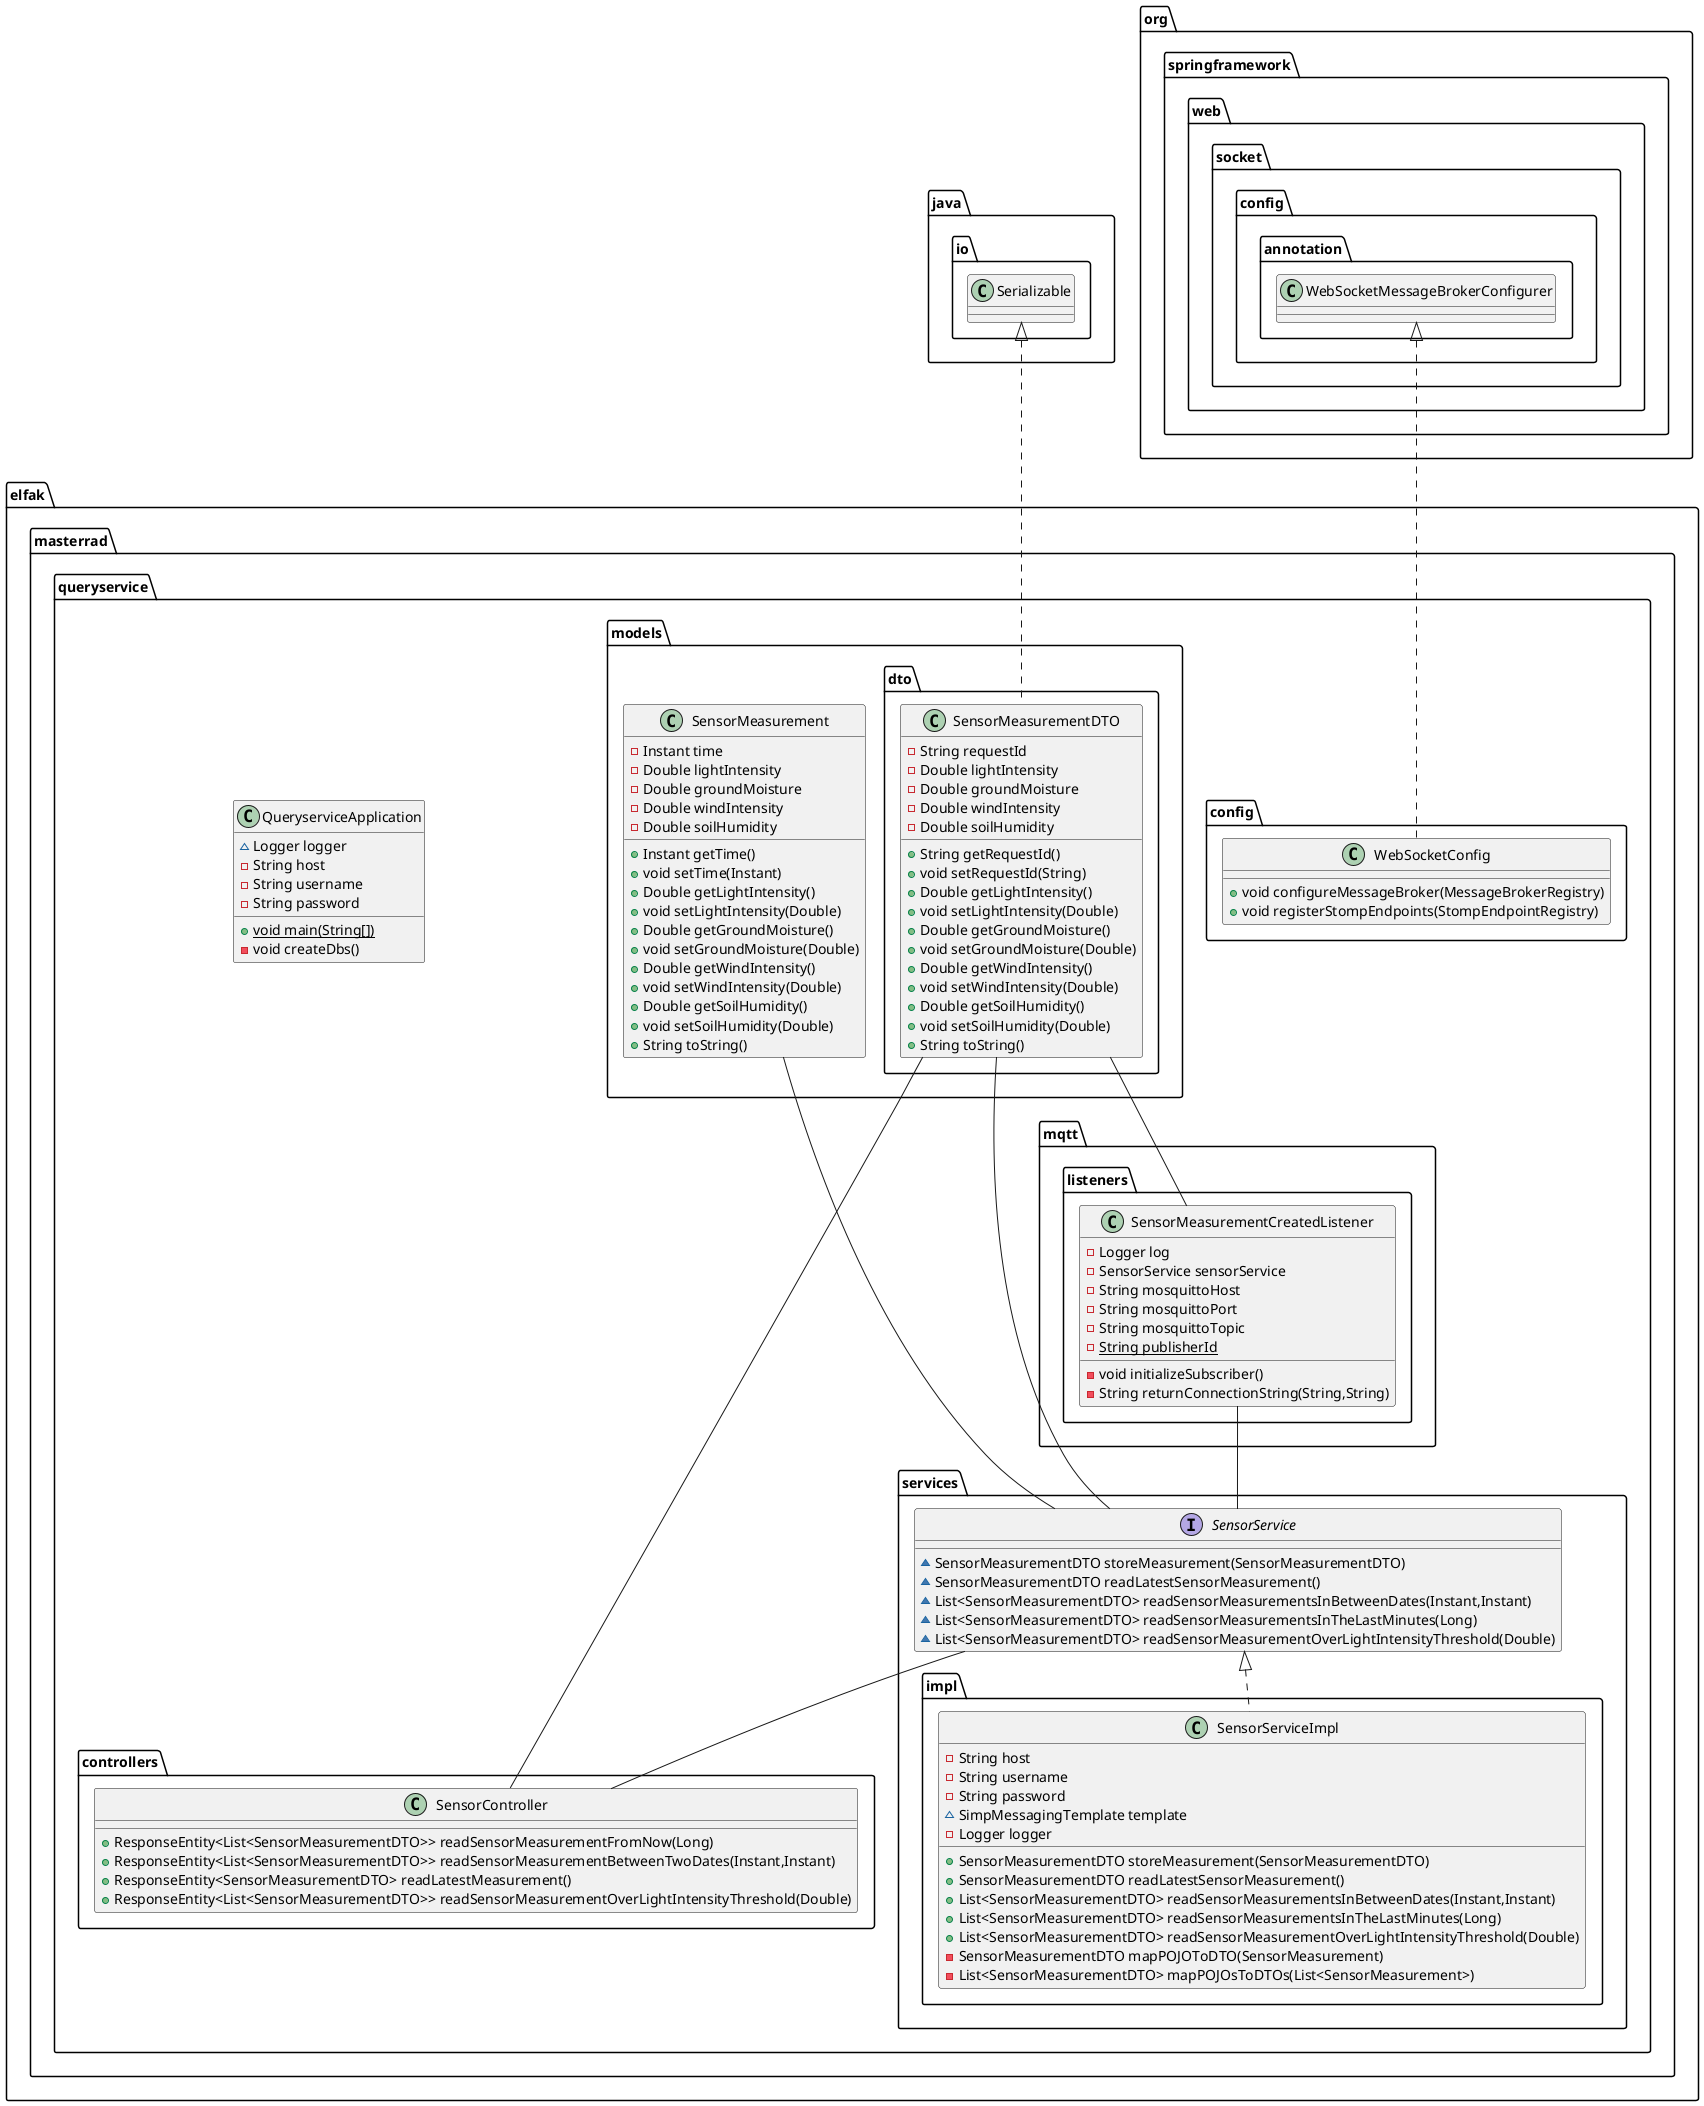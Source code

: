 @startuml
class elfak.masterrad.queryservice.models.dto.SensorMeasurementDTO {
- String requestId
- Double lightIntensity
- Double groundMoisture
- Double windIntensity
- Double soilHumidity
+ String getRequestId()
+ void setRequestId(String)
+ Double getLightIntensity()
+ void setLightIntensity(Double)
+ Double getGroundMoisture()
+ void setGroundMoisture(Double)
+ Double getWindIntensity()
+ void setWindIntensity(Double)
+ Double getSoilHumidity()
+ void setSoilHumidity(Double)
+ String toString()
}
class elfak.masterrad.queryservice.controllers.SensorController {
+ ResponseEntity<List<SensorMeasurementDTO>> readSensorMeasurementFromNow(Long)
+ ResponseEntity<List<SensorMeasurementDTO>> readSensorMeasurementBetweenTwoDates(Instant,Instant)
+ ResponseEntity<SensorMeasurementDTO> readLatestMeasurement()
+ ResponseEntity<List<SensorMeasurementDTO>> readSensorMeasurementOverLightIntensityThreshold(Double)
}
class elfak.masterrad.queryservice.config.WebSocketConfig {
+ void configureMessageBroker(MessageBrokerRegistry)
+ void registerStompEndpoints(StompEndpointRegistry)
}
class elfak.masterrad.queryservice.QueryserviceApplication {
~ Logger logger
- String host
- String username
- String password
+ {static} void main(String[])
- void createDbs()
}
class elfak.masterrad.queryservice.models.SensorMeasurement {
- Instant time
- Double lightIntensity
- Double groundMoisture
- Double windIntensity
- Double soilHumidity
+ Instant getTime()
+ void setTime(Instant)
+ Double getLightIntensity()
+ void setLightIntensity(Double)
+ Double getGroundMoisture()
+ void setGroundMoisture(Double)
+ Double getWindIntensity()
+ void setWindIntensity(Double)
+ Double getSoilHumidity()
+ void setSoilHumidity(Double)
+ String toString()
}
class elfak.masterrad.queryservice.services.impl.SensorServiceImpl {
- String host
- String username
- String password
~ SimpMessagingTemplate template
- Logger logger
+ SensorMeasurementDTO storeMeasurement(SensorMeasurementDTO)
+ SensorMeasurementDTO readLatestSensorMeasurement()
+ List<SensorMeasurementDTO> readSensorMeasurementsInBetweenDates(Instant,Instant)
+ List<SensorMeasurementDTO> readSensorMeasurementsInTheLastMinutes(Long)
+ List<SensorMeasurementDTO> readSensorMeasurementOverLightIntensityThreshold(Double)
- SensorMeasurementDTO mapPOJOToDTO(SensorMeasurement)
- List<SensorMeasurementDTO> mapPOJOsToDTOs(List<SensorMeasurement>)
}
class elfak.masterrad.queryservice.mqtt.listeners.SensorMeasurementCreatedListener {
- Logger log
- SensorService sensorService
- String mosquittoHost
- String mosquittoPort
- String mosquittoTopic
- {static} String publisherId
- void initializeSubscriber()
- String returnConnectionString(String,String)
}
interface elfak.masterrad.queryservice.services.SensorService {
~ SensorMeasurementDTO storeMeasurement(SensorMeasurementDTO)
~ SensorMeasurementDTO readLatestSensorMeasurement()
~ List<SensorMeasurementDTO> readSensorMeasurementsInBetweenDates(Instant,Instant)
~ List<SensorMeasurementDTO> readSensorMeasurementsInTheLastMinutes(Long)
~ List<SensorMeasurementDTO> readSensorMeasurementOverLightIntensityThreshold(Double)
}


java.io.Serializable <|.. elfak.masterrad.queryservice.models.dto.SensorMeasurementDTO
org.springframework.web.socket.config.annotation.WebSocketMessageBrokerConfigurer <|.. elfak.masterrad.queryservice.config.WebSocketConfig
elfak.masterrad.queryservice.services.SensorService <|.. elfak.masterrad.queryservice.services.impl.SensorServiceImpl
elfak.masterrad.queryservice.services.SensorService -- elfak.masterrad.queryservice.controllers.SensorController
elfak.masterrad.queryservice.models.dto.SensorMeasurementDTO -- elfak.masterrad.queryservice.services.SensorService
elfak.masterrad.queryservice.models.dto.SensorMeasurementDTO -- elfak.masterrad.queryservice.controllers.SensorController
elfak.masterrad.queryservice.models.dto.SensorMeasurementDTO -- elfak.masterrad.queryservice.mqtt.listeners.SensorMeasurementCreatedListener
elfak.masterrad.queryservice.mqtt.listeners.SensorMeasurementCreatedListener -- elfak.masterrad.queryservice.services.SensorService
elfak.masterrad.queryservice.models.SensorMeasurement -- elfak.masterrad.queryservice.services.SensorService
@enduml